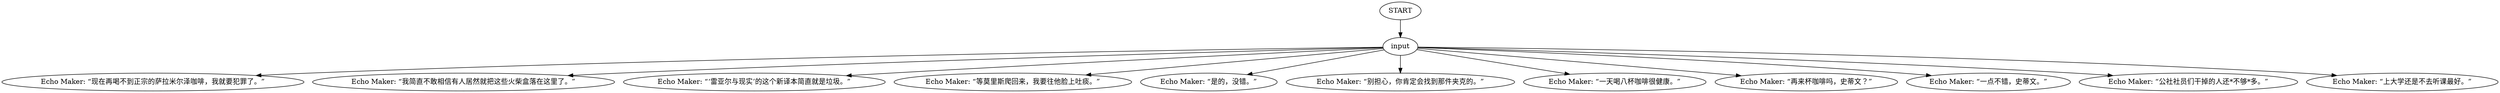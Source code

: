 # APT / ECHO MAKER barks
# Echo Maker's barks in the underground reading room
# ==================================================
digraph G {
	  0 [label="START"];
	  1 [label="input"];
	  2 [label="Echo Maker: “现在再喝不到正宗的萨拉米尔泽咖啡，我就要犯罪了。”"];
	  3 [label="Echo Maker: “我简直不敢相信有人居然就把这些火柴盒落在这里了。”"];
	  4 [label="Echo Maker: “‘雷亚尔与现实’的这个新译本简直就是垃圾。”"];
	  5 [label="Echo Maker: “等莫里斯爬回来，我要往他脸上吐痰。”"];
	  6 [label="Echo Maker: “是的，没错。”"];
	  7 [label="Echo Maker: “别担心，你肯定会找到那件夹克的。”"];
	  8 [label="Echo Maker: “一天喝八杯咖啡很健康。”"];
	  10 [label="Echo Maker: “再来杯咖啡吗，史蒂文？”"];
	  11 [label="Echo Maker: “一点不错，史蒂文。”"];
	  12 [label="Echo Maker: “公社社员们干掉的人还*不够*多。”"];
	  13 [label="Echo Maker: “上大学还是不去听课最好。”"];
	  0 -> 1
	  1 -> 2
	  1 -> 3
	  1 -> 4
	  1 -> 5
	  1 -> 6
	  1 -> 7
	  1 -> 8
	  1 -> 10
	  1 -> 11
	  1 -> 12
	  1 -> 13
}

